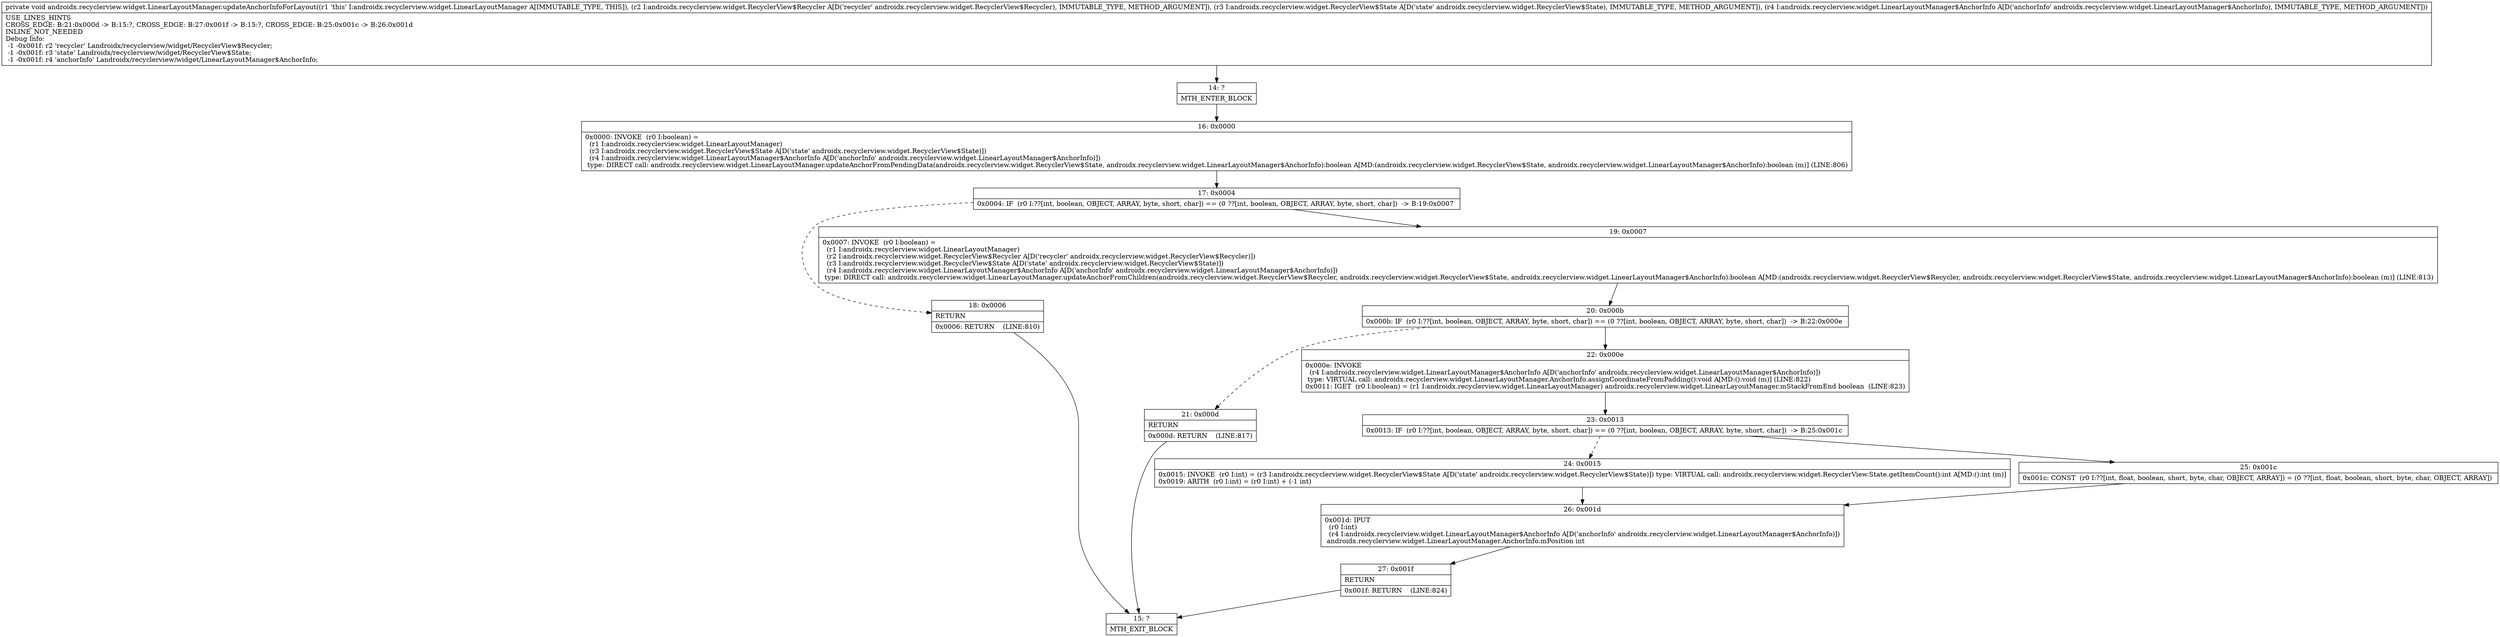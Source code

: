digraph "CFG forandroidx.recyclerview.widget.LinearLayoutManager.updateAnchorInfoForLayout(Landroidx\/recyclerview\/widget\/RecyclerView$Recycler;Landroidx\/recyclerview\/widget\/RecyclerView$State;Landroidx\/recyclerview\/widget\/LinearLayoutManager$AnchorInfo;)V" {
Node_14 [shape=record,label="{14\:\ ?|MTH_ENTER_BLOCK\l}"];
Node_16 [shape=record,label="{16\:\ 0x0000|0x0000: INVOKE  (r0 I:boolean) = \l  (r1 I:androidx.recyclerview.widget.LinearLayoutManager)\l  (r3 I:androidx.recyclerview.widget.RecyclerView$State A[D('state' androidx.recyclerview.widget.RecyclerView$State)])\l  (r4 I:androidx.recyclerview.widget.LinearLayoutManager$AnchorInfo A[D('anchorInfo' androidx.recyclerview.widget.LinearLayoutManager$AnchorInfo)])\l type: DIRECT call: androidx.recyclerview.widget.LinearLayoutManager.updateAnchorFromPendingData(androidx.recyclerview.widget.RecyclerView$State, androidx.recyclerview.widget.LinearLayoutManager$AnchorInfo):boolean A[MD:(androidx.recyclerview.widget.RecyclerView$State, androidx.recyclerview.widget.LinearLayoutManager$AnchorInfo):boolean (m)] (LINE:806)\l}"];
Node_17 [shape=record,label="{17\:\ 0x0004|0x0004: IF  (r0 I:??[int, boolean, OBJECT, ARRAY, byte, short, char]) == (0 ??[int, boolean, OBJECT, ARRAY, byte, short, char])  \-\> B:19:0x0007 \l}"];
Node_18 [shape=record,label="{18\:\ 0x0006|RETURN\l|0x0006: RETURN    (LINE:810)\l}"];
Node_15 [shape=record,label="{15\:\ ?|MTH_EXIT_BLOCK\l}"];
Node_19 [shape=record,label="{19\:\ 0x0007|0x0007: INVOKE  (r0 I:boolean) = \l  (r1 I:androidx.recyclerview.widget.LinearLayoutManager)\l  (r2 I:androidx.recyclerview.widget.RecyclerView$Recycler A[D('recycler' androidx.recyclerview.widget.RecyclerView$Recycler)])\l  (r3 I:androidx.recyclerview.widget.RecyclerView$State A[D('state' androidx.recyclerview.widget.RecyclerView$State)])\l  (r4 I:androidx.recyclerview.widget.LinearLayoutManager$AnchorInfo A[D('anchorInfo' androidx.recyclerview.widget.LinearLayoutManager$AnchorInfo)])\l type: DIRECT call: androidx.recyclerview.widget.LinearLayoutManager.updateAnchorFromChildren(androidx.recyclerview.widget.RecyclerView$Recycler, androidx.recyclerview.widget.RecyclerView$State, androidx.recyclerview.widget.LinearLayoutManager$AnchorInfo):boolean A[MD:(androidx.recyclerview.widget.RecyclerView$Recycler, androidx.recyclerview.widget.RecyclerView$State, androidx.recyclerview.widget.LinearLayoutManager$AnchorInfo):boolean (m)] (LINE:813)\l}"];
Node_20 [shape=record,label="{20\:\ 0x000b|0x000b: IF  (r0 I:??[int, boolean, OBJECT, ARRAY, byte, short, char]) == (0 ??[int, boolean, OBJECT, ARRAY, byte, short, char])  \-\> B:22:0x000e \l}"];
Node_21 [shape=record,label="{21\:\ 0x000d|RETURN\l|0x000d: RETURN    (LINE:817)\l}"];
Node_22 [shape=record,label="{22\:\ 0x000e|0x000e: INVOKE  \l  (r4 I:androidx.recyclerview.widget.LinearLayoutManager$AnchorInfo A[D('anchorInfo' androidx.recyclerview.widget.LinearLayoutManager$AnchorInfo)])\l type: VIRTUAL call: androidx.recyclerview.widget.LinearLayoutManager.AnchorInfo.assignCoordinateFromPadding():void A[MD:():void (m)] (LINE:822)\l0x0011: IGET  (r0 I:boolean) = (r1 I:androidx.recyclerview.widget.LinearLayoutManager) androidx.recyclerview.widget.LinearLayoutManager.mStackFromEnd boolean  (LINE:823)\l}"];
Node_23 [shape=record,label="{23\:\ 0x0013|0x0013: IF  (r0 I:??[int, boolean, OBJECT, ARRAY, byte, short, char]) == (0 ??[int, boolean, OBJECT, ARRAY, byte, short, char])  \-\> B:25:0x001c \l}"];
Node_24 [shape=record,label="{24\:\ 0x0015|0x0015: INVOKE  (r0 I:int) = (r3 I:androidx.recyclerview.widget.RecyclerView$State A[D('state' androidx.recyclerview.widget.RecyclerView$State)]) type: VIRTUAL call: androidx.recyclerview.widget.RecyclerView.State.getItemCount():int A[MD:():int (m)]\l0x0019: ARITH  (r0 I:int) = (r0 I:int) + (\-1 int) \l}"];
Node_26 [shape=record,label="{26\:\ 0x001d|0x001d: IPUT  \l  (r0 I:int)\l  (r4 I:androidx.recyclerview.widget.LinearLayoutManager$AnchorInfo A[D('anchorInfo' androidx.recyclerview.widget.LinearLayoutManager$AnchorInfo)])\l androidx.recyclerview.widget.LinearLayoutManager.AnchorInfo.mPosition int \l}"];
Node_27 [shape=record,label="{27\:\ 0x001f|RETURN\l|0x001f: RETURN    (LINE:824)\l}"];
Node_25 [shape=record,label="{25\:\ 0x001c|0x001c: CONST  (r0 I:??[int, float, boolean, short, byte, char, OBJECT, ARRAY]) = (0 ??[int, float, boolean, short, byte, char, OBJECT, ARRAY]) \l}"];
MethodNode[shape=record,label="{private void androidx.recyclerview.widget.LinearLayoutManager.updateAnchorInfoForLayout((r1 'this' I:androidx.recyclerview.widget.LinearLayoutManager A[IMMUTABLE_TYPE, THIS]), (r2 I:androidx.recyclerview.widget.RecyclerView$Recycler A[D('recycler' androidx.recyclerview.widget.RecyclerView$Recycler), IMMUTABLE_TYPE, METHOD_ARGUMENT]), (r3 I:androidx.recyclerview.widget.RecyclerView$State A[D('state' androidx.recyclerview.widget.RecyclerView$State), IMMUTABLE_TYPE, METHOD_ARGUMENT]), (r4 I:androidx.recyclerview.widget.LinearLayoutManager$AnchorInfo A[D('anchorInfo' androidx.recyclerview.widget.LinearLayoutManager$AnchorInfo), IMMUTABLE_TYPE, METHOD_ARGUMENT]))  | USE_LINES_HINTS\lCROSS_EDGE: B:21:0x000d \-\> B:15:?, CROSS_EDGE: B:27:0x001f \-\> B:15:?, CROSS_EDGE: B:25:0x001c \-\> B:26:0x001d\lINLINE_NOT_NEEDED\lDebug Info:\l  \-1 \-0x001f: r2 'recycler' Landroidx\/recyclerview\/widget\/RecyclerView$Recycler;\l  \-1 \-0x001f: r3 'state' Landroidx\/recyclerview\/widget\/RecyclerView$State;\l  \-1 \-0x001f: r4 'anchorInfo' Landroidx\/recyclerview\/widget\/LinearLayoutManager$AnchorInfo;\l}"];
MethodNode -> Node_14;Node_14 -> Node_16;
Node_16 -> Node_17;
Node_17 -> Node_18[style=dashed];
Node_17 -> Node_19;
Node_18 -> Node_15;
Node_19 -> Node_20;
Node_20 -> Node_21[style=dashed];
Node_20 -> Node_22;
Node_21 -> Node_15;
Node_22 -> Node_23;
Node_23 -> Node_24[style=dashed];
Node_23 -> Node_25;
Node_24 -> Node_26;
Node_26 -> Node_27;
Node_27 -> Node_15;
Node_25 -> Node_26;
}

